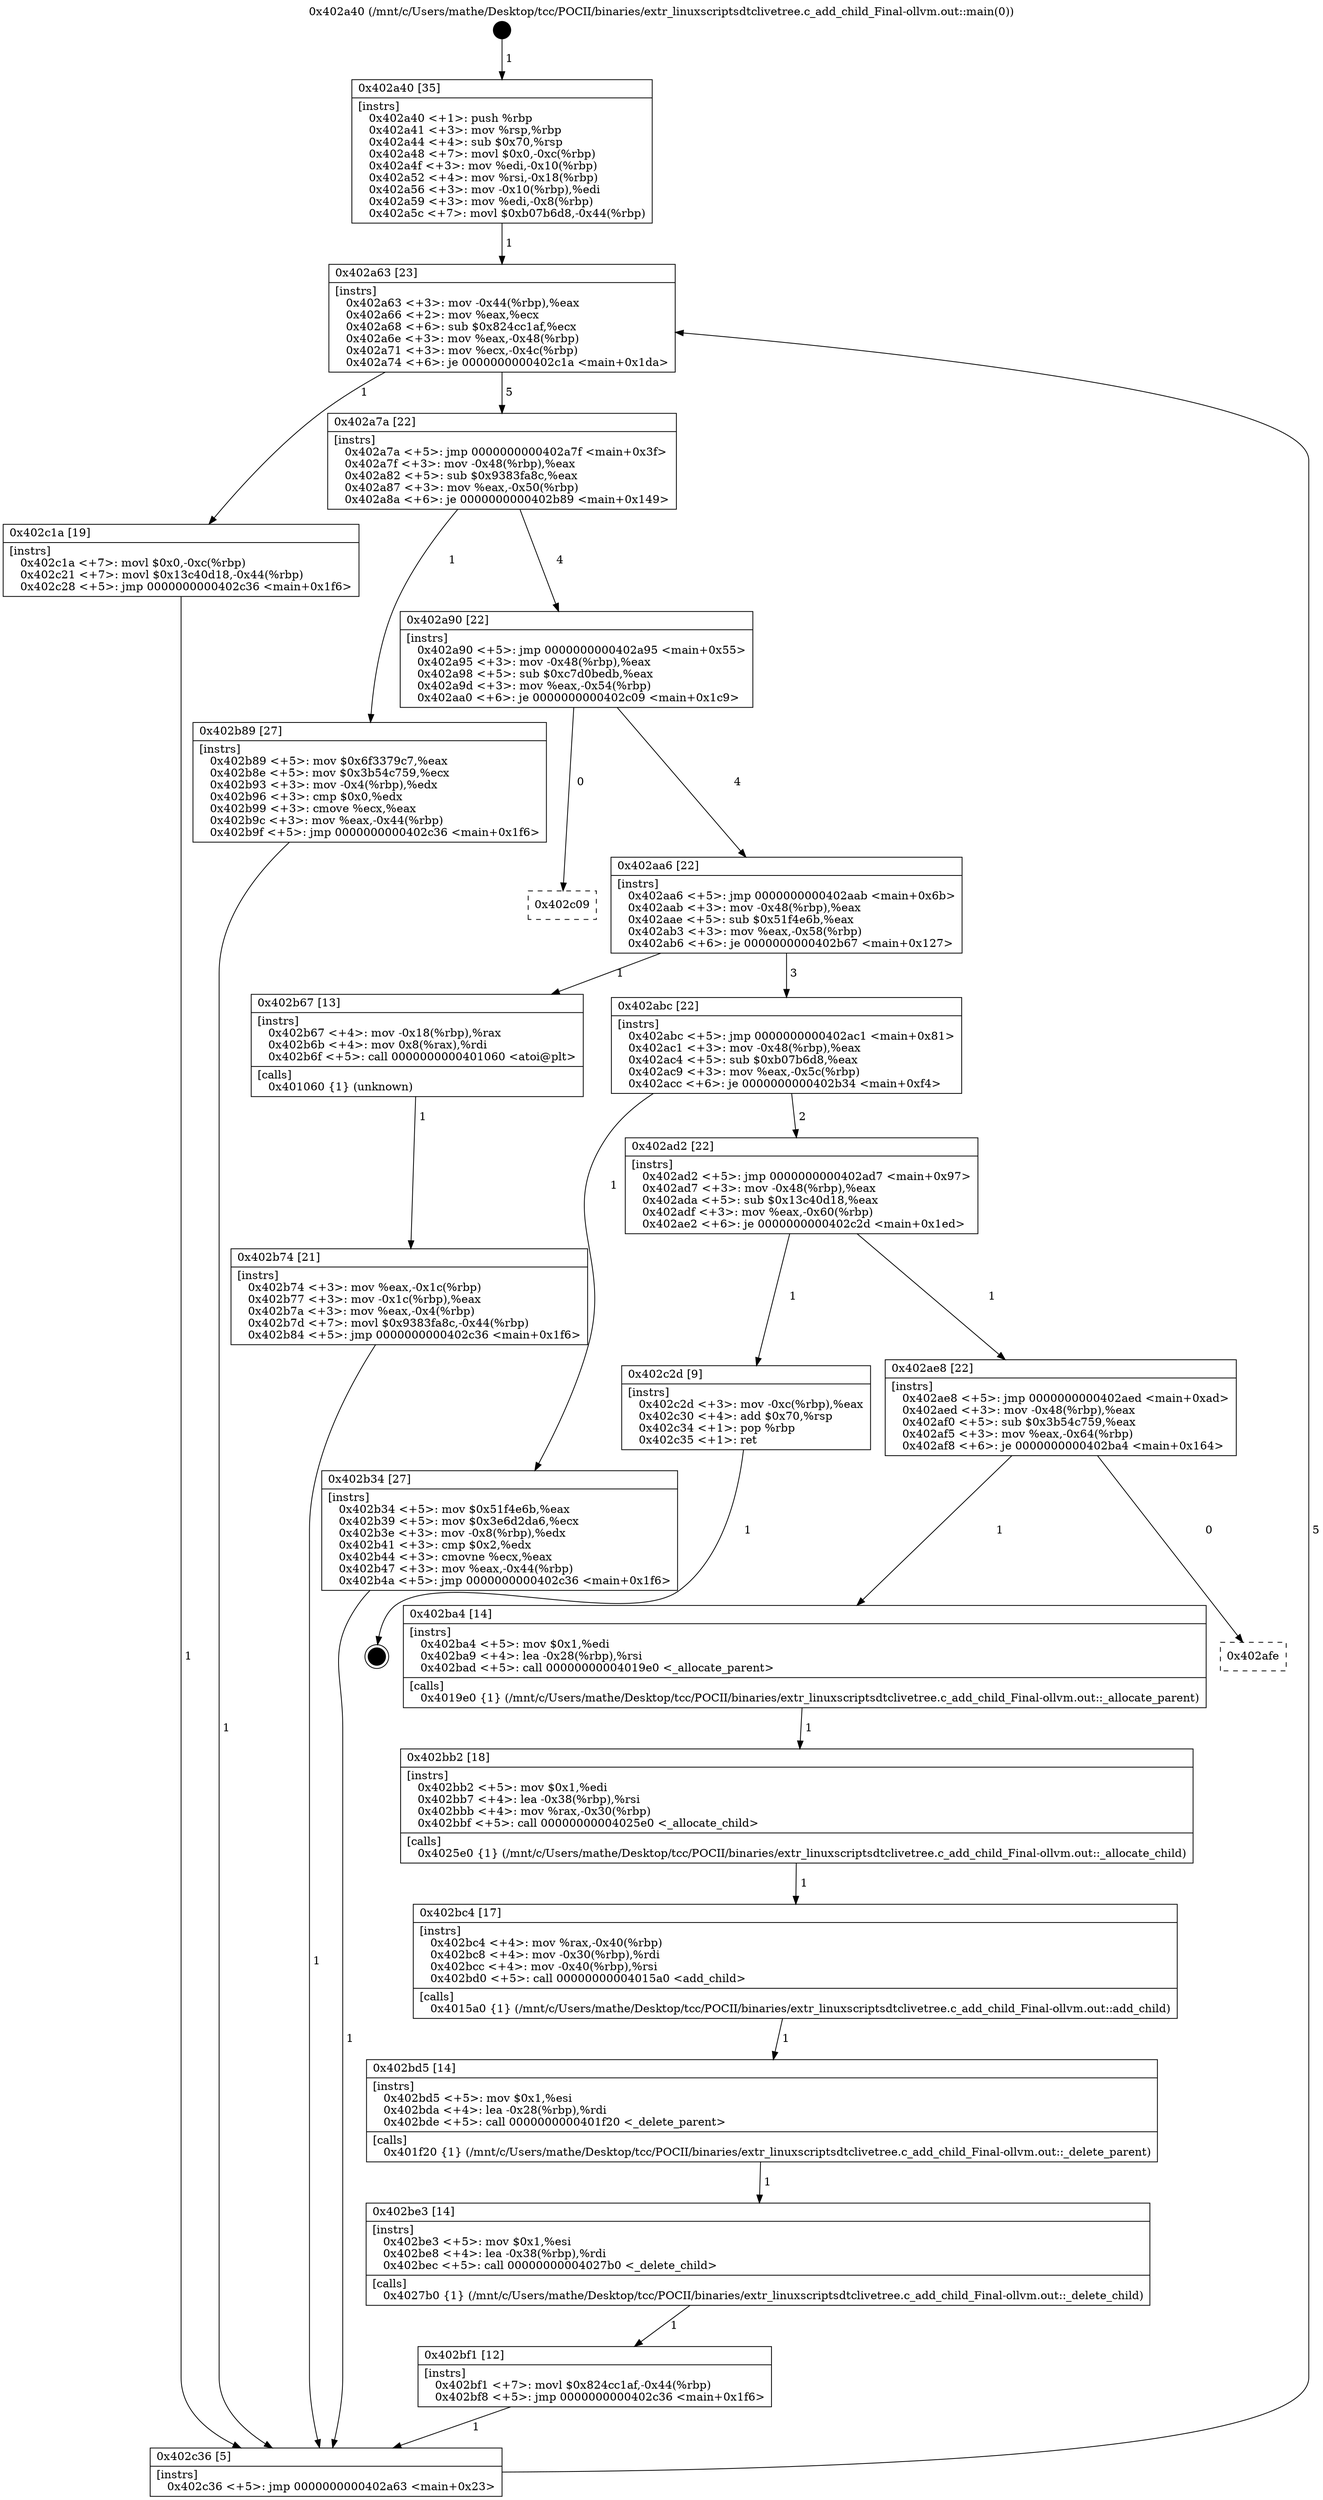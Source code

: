 digraph "0x402a40" {
  label = "0x402a40 (/mnt/c/Users/mathe/Desktop/tcc/POCII/binaries/extr_linuxscriptsdtclivetree.c_add_child_Final-ollvm.out::main(0))"
  labelloc = "t"
  node[shape=record]

  Entry [label="",width=0.3,height=0.3,shape=circle,fillcolor=black,style=filled]
  "0x402a63" [label="{
     0x402a63 [23]\l
     | [instrs]\l
     &nbsp;&nbsp;0x402a63 \<+3\>: mov -0x44(%rbp),%eax\l
     &nbsp;&nbsp;0x402a66 \<+2\>: mov %eax,%ecx\l
     &nbsp;&nbsp;0x402a68 \<+6\>: sub $0x824cc1af,%ecx\l
     &nbsp;&nbsp;0x402a6e \<+3\>: mov %eax,-0x48(%rbp)\l
     &nbsp;&nbsp;0x402a71 \<+3\>: mov %ecx,-0x4c(%rbp)\l
     &nbsp;&nbsp;0x402a74 \<+6\>: je 0000000000402c1a \<main+0x1da\>\l
  }"]
  "0x402c1a" [label="{
     0x402c1a [19]\l
     | [instrs]\l
     &nbsp;&nbsp;0x402c1a \<+7\>: movl $0x0,-0xc(%rbp)\l
     &nbsp;&nbsp;0x402c21 \<+7\>: movl $0x13c40d18,-0x44(%rbp)\l
     &nbsp;&nbsp;0x402c28 \<+5\>: jmp 0000000000402c36 \<main+0x1f6\>\l
  }"]
  "0x402a7a" [label="{
     0x402a7a [22]\l
     | [instrs]\l
     &nbsp;&nbsp;0x402a7a \<+5\>: jmp 0000000000402a7f \<main+0x3f\>\l
     &nbsp;&nbsp;0x402a7f \<+3\>: mov -0x48(%rbp),%eax\l
     &nbsp;&nbsp;0x402a82 \<+5\>: sub $0x9383fa8c,%eax\l
     &nbsp;&nbsp;0x402a87 \<+3\>: mov %eax,-0x50(%rbp)\l
     &nbsp;&nbsp;0x402a8a \<+6\>: je 0000000000402b89 \<main+0x149\>\l
  }"]
  Exit [label="",width=0.3,height=0.3,shape=circle,fillcolor=black,style=filled,peripheries=2]
  "0x402b89" [label="{
     0x402b89 [27]\l
     | [instrs]\l
     &nbsp;&nbsp;0x402b89 \<+5\>: mov $0x6f3379c7,%eax\l
     &nbsp;&nbsp;0x402b8e \<+5\>: mov $0x3b54c759,%ecx\l
     &nbsp;&nbsp;0x402b93 \<+3\>: mov -0x4(%rbp),%edx\l
     &nbsp;&nbsp;0x402b96 \<+3\>: cmp $0x0,%edx\l
     &nbsp;&nbsp;0x402b99 \<+3\>: cmove %ecx,%eax\l
     &nbsp;&nbsp;0x402b9c \<+3\>: mov %eax,-0x44(%rbp)\l
     &nbsp;&nbsp;0x402b9f \<+5\>: jmp 0000000000402c36 \<main+0x1f6\>\l
  }"]
  "0x402a90" [label="{
     0x402a90 [22]\l
     | [instrs]\l
     &nbsp;&nbsp;0x402a90 \<+5\>: jmp 0000000000402a95 \<main+0x55\>\l
     &nbsp;&nbsp;0x402a95 \<+3\>: mov -0x48(%rbp),%eax\l
     &nbsp;&nbsp;0x402a98 \<+5\>: sub $0xc7d0bedb,%eax\l
     &nbsp;&nbsp;0x402a9d \<+3\>: mov %eax,-0x54(%rbp)\l
     &nbsp;&nbsp;0x402aa0 \<+6\>: je 0000000000402c09 \<main+0x1c9\>\l
  }"]
  "0x402bf1" [label="{
     0x402bf1 [12]\l
     | [instrs]\l
     &nbsp;&nbsp;0x402bf1 \<+7\>: movl $0x824cc1af,-0x44(%rbp)\l
     &nbsp;&nbsp;0x402bf8 \<+5\>: jmp 0000000000402c36 \<main+0x1f6\>\l
  }"]
  "0x402c09" [label="{
     0x402c09\l
  }", style=dashed]
  "0x402aa6" [label="{
     0x402aa6 [22]\l
     | [instrs]\l
     &nbsp;&nbsp;0x402aa6 \<+5\>: jmp 0000000000402aab \<main+0x6b\>\l
     &nbsp;&nbsp;0x402aab \<+3\>: mov -0x48(%rbp),%eax\l
     &nbsp;&nbsp;0x402aae \<+5\>: sub $0x51f4e6b,%eax\l
     &nbsp;&nbsp;0x402ab3 \<+3\>: mov %eax,-0x58(%rbp)\l
     &nbsp;&nbsp;0x402ab6 \<+6\>: je 0000000000402b67 \<main+0x127\>\l
  }"]
  "0x402be3" [label="{
     0x402be3 [14]\l
     | [instrs]\l
     &nbsp;&nbsp;0x402be3 \<+5\>: mov $0x1,%esi\l
     &nbsp;&nbsp;0x402be8 \<+4\>: lea -0x38(%rbp),%rdi\l
     &nbsp;&nbsp;0x402bec \<+5\>: call 00000000004027b0 \<_delete_child\>\l
     | [calls]\l
     &nbsp;&nbsp;0x4027b0 \{1\} (/mnt/c/Users/mathe/Desktop/tcc/POCII/binaries/extr_linuxscriptsdtclivetree.c_add_child_Final-ollvm.out::_delete_child)\l
  }"]
  "0x402b67" [label="{
     0x402b67 [13]\l
     | [instrs]\l
     &nbsp;&nbsp;0x402b67 \<+4\>: mov -0x18(%rbp),%rax\l
     &nbsp;&nbsp;0x402b6b \<+4\>: mov 0x8(%rax),%rdi\l
     &nbsp;&nbsp;0x402b6f \<+5\>: call 0000000000401060 \<atoi@plt\>\l
     | [calls]\l
     &nbsp;&nbsp;0x401060 \{1\} (unknown)\l
  }"]
  "0x402abc" [label="{
     0x402abc [22]\l
     | [instrs]\l
     &nbsp;&nbsp;0x402abc \<+5\>: jmp 0000000000402ac1 \<main+0x81\>\l
     &nbsp;&nbsp;0x402ac1 \<+3\>: mov -0x48(%rbp),%eax\l
     &nbsp;&nbsp;0x402ac4 \<+5\>: sub $0xb07b6d8,%eax\l
     &nbsp;&nbsp;0x402ac9 \<+3\>: mov %eax,-0x5c(%rbp)\l
     &nbsp;&nbsp;0x402acc \<+6\>: je 0000000000402b34 \<main+0xf4\>\l
  }"]
  "0x402bd5" [label="{
     0x402bd5 [14]\l
     | [instrs]\l
     &nbsp;&nbsp;0x402bd5 \<+5\>: mov $0x1,%esi\l
     &nbsp;&nbsp;0x402bda \<+4\>: lea -0x28(%rbp),%rdi\l
     &nbsp;&nbsp;0x402bde \<+5\>: call 0000000000401f20 \<_delete_parent\>\l
     | [calls]\l
     &nbsp;&nbsp;0x401f20 \{1\} (/mnt/c/Users/mathe/Desktop/tcc/POCII/binaries/extr_linuxscriptsdtclivetree.c_add_child_Final-ollvm.out::_delete_parent)\l
  }"]
  "0x402b34" [label="{
     0x402b34 [27]\l
     | [instrs]\l
     &nbsp;&nbsp;0x402b34 \<+5\>: mov $0x51f4e6b,%eax\l
     &nbsp;&nbsp;0x402b39 \<+5\>: mov $0x3e6d2da6,%ecx\l
     &nbsp;&nbsp;0x402b3e \<+3\>: mov -0x8(%rbp),%edx\l
     &nbsp;&nbsp;0x402b41 \<+3\>: cmp $0x2,%edx\l
     &nbsp;&nbsp;0x402b44 \<+3\>: cmovne %ecx,%eax\l
     &nbsp;&nbsp;0x402b47 \<+3\>: mov %eax,-0x44(%rbp)\l
     &nbsp;&nbsp;0x402b4a \<+5\>: jmp 0000000000402c36 \<main+0x1f6\>\l
  }"]
  "0x402ad2" [label="{
     0x402ad2 [22]\l
     | [instrs]\l
     &nbsp;&nbsp;0x402ad2 \<+5\>: jmp 0000000000402ad7 \<main+0x97\>\l
     &nbsp;&nbsp;0x402ad7 \<+3\>: mov -0x48(%rbp),%eax\l
     &nbsp;&nbsp;0x402ada \<+5\>: sub $0x13c40d18,%eax\l
     &nbsp;&nbsp;0x402adf \<+3\>: mov %eax,-0x60(%rbp)\l
     &nbsp;&nbsp;0x402ae2 \<+6\>: je 0000000000402c2d \<main+0x1ed\>\l
  }"]
  "0x402c36" [label="{
     0x402c36 [5]\l
     | [instrs]\l
     &nbsp;&nbsp;0x402c36 \<+5\>: jmp 0000000000402a63 \<main+0x23\>\l
  }"]
  "0x402a40" [label="{
     0x402a40 [35]\l
     | [instrs]\l
     &nbsp;&nbsp;0x402a40 \<+1\>: push %rbp\l
     &nbsp;&nbsp;0x402a41 \<+3\>: mov %rsp,%rbp\l
     &nbsp;&nbsp;0x402a44 \<+4\>: sub $0x70,%rsp\l
     &nbsp;&nbsp;0x402a48 \<+7\>: movl $0x0,-0xc(%rbp)\l
     &nbsp;&nbsp;0x402a4f \<+3\>: mov %edi,-0x10(%rbp)\l
     &nbsp;&nbsp;0x402a52 \<+4\>: mov %rsi,-0x18(%rbp)\l
     &nbsp;&nbsp;0x402a56 \<+3\>: mov -0x10(%rbp),%edi\l
     &nbsp;&nbsp;0x402a59 \<+3\>: mov %edi,-0x8(%rbp)\l
     &nbsp;&nbsp;0x402a5c \<+7\>: movl $0xb07b6d8,-0x44(%rbp)\l
  }"]
  "0x402b74" [label="{
     0x402b74 [21]\l
     | [instrs]\l
     &nbsp;&nbsp;0x402b74 \<+3\>: mov %eax,-0x1c(%rbp)\l
     &nbsp;&nbsp;0x402b77 \<+3\>: mov -0x1c(%rbp),%eax\l
     &nbsp;&nbsp;0x402b7a \<+3\>: mov %eax,-0x4(%rbp)\l
     &nbsp;&nbsp;0x402b7d \<+7\>: movl $0x9383fa8c,-0x44(%rbp)\l
     &nbsp;&nbsp;0x402b84 \<+5\>: jmp 0000000000402c36 \<main+0x1f6\>\l
  }"]
  "0x402bc4" [label="{
     0x402bc4 [17]\l
     | [instrs]\l
     &nbsp;&nbsp;0x402bc4 \<+4\>: mov %rax,-0x40(%rbp)\l
     &nbsp;&nbsp;0x402bc8 \<+4\>: mov -0x30(%rbp),%rdi\l
     &nbsp;&nbsp;0x402bcc \<+4\>: mov -0x40(%rbp),%rsi\l
     &nbsp;&nbsp;0x402bd0 \<+5\>: call 00000000004015a0 \<add_child\>\l
     | [calls]\l
     &nbsp;&nbsp;0x4015a0 \{1\} (/mnt/c/Users/mathe/Desktop/tcc/POCII/binaries/extr_linuxscriptsdtclivetree.c_add_child_Final-ollvm.out::add_child)\l
  }"]
  "0x402c2d" [label="{
     0x402c2d [9]\l
     | [instrs]\l
     &nbsp;&nbsp;0x402c2d \<+3\>: mov -0xc(%rbp),%eax\l
     &nbsp;&nbsp;0x402c30 \<+4\>: add $0x70,%rsp\l
     &nbsp;&nbsp;0x402c34 \<+1\>: pop %rbp\l
     &nbsp;&nbsp;0x402c35 \<+1\>: ret\l
  }"]
  "0x402ae8" [label="{
     0x402ae8 [22]\l
     | [instrs]\l
     &nbsp;&nbsp;0x402ae8 \<+5\>: jmp 0000000000402aed \<main+0xad\>\l
     &nbsp;&nbsp;0x402aed \<+3\>: mov -0x48(%rbp),%eax\l
     &nbsp;&nbsp;0x402af0 \<+5\>: sub $0x3b54c759,%eax\l
     &nbsp;&nbsp;0x402af5 \<+3\>: mov %eax,-0x64(%rbp)\l
     &nbsp;&nbsp;0x402af8 \<+6\>: je 0000000000402ba4 \<main+0x164\>\l
  }"]
  "0x402bb2" [label="{
     0x402bb2 [18]\l
     | [instrs]\l
     &nbsp;&nbsp;0x402bb2 \<+5\>: mov $0x1,%edi\l
     &nbsp;&nbsp;0x402bb7 \<+4\>: lea -0x38(%rbp),%rsi\l
     &nbsp;&nbsp;0x402bbb \<+4\>: mov %rax,-0x30(%rbp)\l
     &nbsp;&nbsp;0x402bbf \<+5\>: call 00000000004025e0 \<_allocate_child\>\l
     | [calls]\l
     &nbsp;&nbsp;0x4025e0 \{1\} (/mnt/c/Users/mathe/Desktop/tcc/POCII/binaries/extr_linuxscriptsdtclivetree.c_add_child_Final-ollvm.out::_allocate_child)\l
  }"]
  "0x402ba4" [label="{
     0x402ba4 [14]\l
     | [instrs]\l
     &nbsp;&nbsp;0x402ba4 \<+5\>: mov $0x1,%edi\l
     &nbsp;&nbsp;0x402ba9 \<+4\>: lea -0x28(%rbp),%rsi\l
     &nbsp;&nbsp;0x402bad \<+5\>: call 00000000004019e0 \<_allocate_parent\>\l
     | [calls]\l
     &nbsp;&nbsp;0x4019e0 \{1\} (/mnt/c/Users/mathe/Desktop/tcc/POCII/binaries/extr_linuxscriptsdtclivetree.c_add_child_Final-ollvm.out::_allocate_parent)\l
  }"]
  "0x402afe" [label="{
     0x402afe\l
  }", style=dashed]
  Entry -> "0x402a40" [label=" 1"]
  "0x402a63" -> "0x402c1a" [label=" 1"]
  "0x402a63" -> "0x402a7a" [label=" 5"]
  "0x402c2d" -> Exit [label=" 1"]
  "0x402a7a" -> "0x402b89" [label=" 1"]
  "0x402a7a" -> "0x402a90" [label=" 4"]
  "0x402c1a" -> "0x402c36" [label=" 1"]
  "0x402a90" -> "0x402c09" [label=" 0"]
  "0x402a90" -> "0x402aa6" [label=" 4"]
  "0x402bf1" -> "0x402c36" [label=" 1"]
  "0x402aa6" -> "0x402b67" [label=" 1"]
  "0x402aa6" -> "0x402abc" [label=" 3"]
  "0x402be3" -> "0x402bf1" [label=" 1"]
  "0x402abc" -> "0x402b34" [label=" 1"]
  "0x402abc" -> "0x402ad2" [label=" 2"]
  "0x402b34" -> "0x402c36" [label=" 1"]
  "0x402a40" -> "0x402a63" [label=" 1"]
  "0x402c36" -> "0x402a63" [label=" 5"]
  "0x402b67" -> "0x402b74" [label=" 1"]
  "0x402b74" -> "0x402c36" [label=" 1"]
  "0x402b89" -> "0x402c36" [label=" 1"]
  "0x402bd5" -> "0x402be3" [label=" 1"]
  "0x402ad2" -> "0x402c2d" [label=" 1"]
  "0x402ad2" -> "0x402ae8" [label=" 1"]
  "0x402bc4" -> "0x402bd5" [label=" 1"]
  "0x402ae8" -> "0x402ba4" [label=" 1"]
  "0x402ae8" -> "0x402afe" [label=" 0"]
  "0x402ba4" -> "0x402bb2" [label=" 1"]
  "0x402bb2" -> "0x402bc4" [label=" 1"]
}
